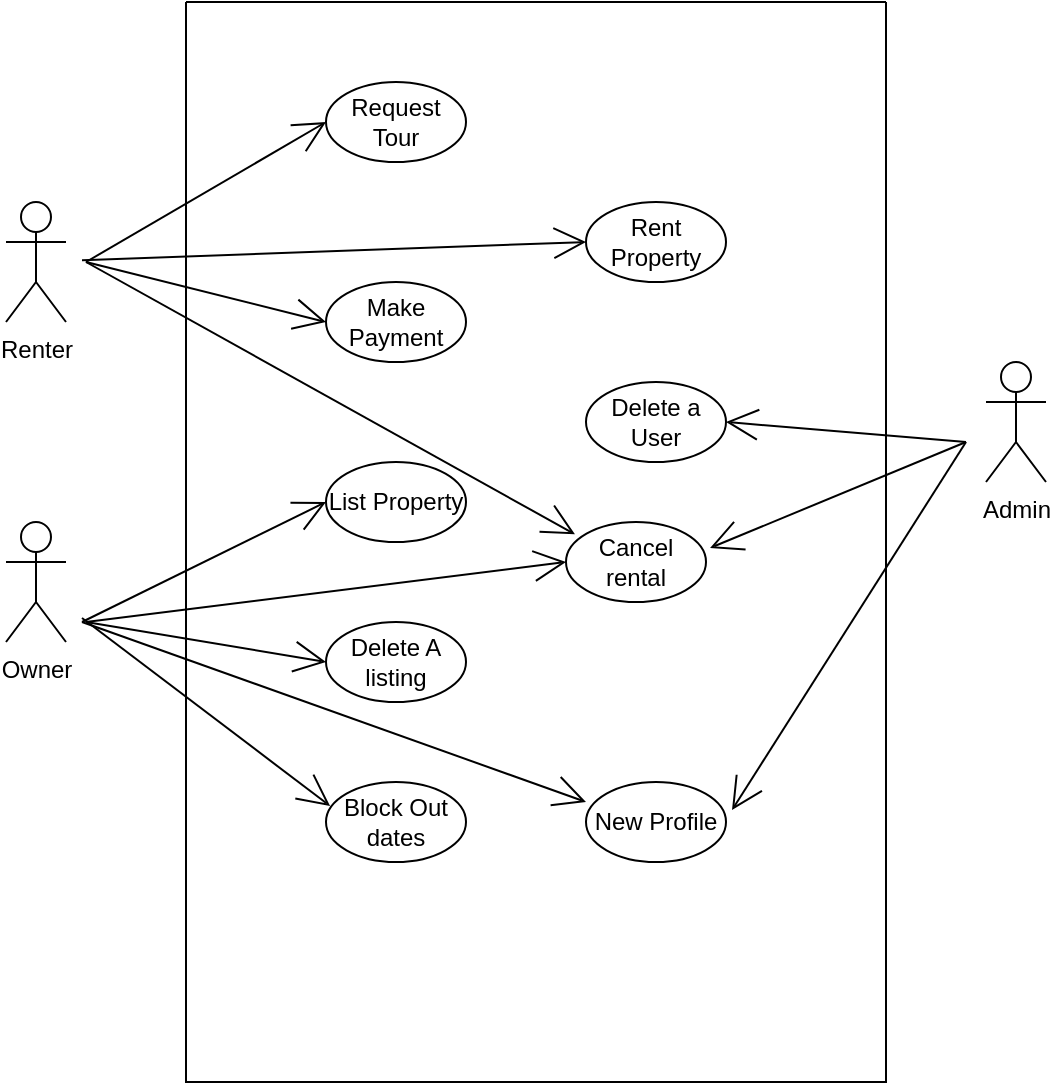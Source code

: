 <mxfile version="15.3.5" type="github">
  <diagram id="bkccWslCO0jRq3OM-X9I" name="Page-1">
    <mxGraphModel dx="788" dy="538" grid="1" gridSize="10" guides="1" tooltips="1" connect="1" arrows="1" fold="1" page="1" pageScale="1" pageWidth="850" pageHeight="1100" math="0" shadow="0">
      <root>
        <mxCell id="0" />
        <mxCell id="1" parent="0" />
        <mxCell id="RAD0ITG-xZBbuQn9qpgh-1" value="Admin" style="shape=umlActor;verticalLabelPosition=bottom;verticalAlign=top;html=1;outlineConnect=0;hachureGap=4;pointerEvents=0;" vertex="1" parent="1">
          <mxGeometry x="610" y="240" width="30" height="60" as="geometry" />
        </mxCell>
        <mxCell id="RAD0ITG-xZBbuQn9qpgh-35" style="edgeStyle=none;curved=1;rounded=0;orthogonalLoop=1;jettySize=auto;html=1;endArrow=open;startSize=14;endSize=14;sourcePerimeterSpacing=8;targetPerimeterSpacing=8;entryX=0;entryY=0.5;entryDx=0;entryDy=0;" edge="1" parent="1" source="RAD0ITG-xZBbuQn9qpgh-2" target="RAD0ITG-xZBbuQn9qpgh-9">
          <mxGeometry relative="1" as="geometry" />
        </mxCell>
        <mxCell id="RAD0ITG-xZBbuQn9qpgh-2" value="Renter" style="shape=umlActor;verticalLabelPosition=bottom;verticalAlign=top;html=1;outlineConnect=0;hachureGap=4;pointerEvents=0;" vertex="1" parent="1">
          <mxGeometry x="120" y="160" width="30" height="60" as="geometry" />
        </mxCell>
        <mxCell id="RAD0ITG-xZBbuQn9qpgh-25" value="" style="edgeStyle=none;curved=1;rounded=0;orthogonalLoop=1;jettySize=auto;html=1;endArrow=open;startSize=14;endSize=14;sourcePerimeterSpacing=8;targetPerimeterSpacing=8;entryX=0.029;entryY=0.3;entryDx=0;entryDy=0;entryPerimeter=0;" edge="1" parent="1" target="RAD0ITG-xZBbuQn9qpgh-20">
          <mxGeometry relative="1" as="geometry">
            <mxPoint x="158" y="368" as="sourcePoint" />
            <mxPoint x="177" y="350" as="targetPoint" />
            <Array as="points" />
          </mxGeometry>
        </mxCell>
        <mxCell id="RAD0ITG-xZBbuQn9qpgh-30" style="edgeStyle=none;curved=1;rounded=0;orthogonalLoop=1;jettySize=auto;html=1;endArrow=open;startSize=14;endSize=14;sourcePerimeterSpacing=8;targetPerimeterSpacing=8;entryX=0;entryY=0.25;entryDx=0;entryDy=0;entryPerimeter=0;" edge="1" parent="1" target="RAD0ITG-xZBbuQn9qpgh-11">
          <mxGeometry relative="1" as="geometry">
            <mxPoint x="158" y="370" as="sourcePoint" />
          </mxGeometry>
        </mxCell>
        <mxCell id="RAD0ITG-xZBbuQn9qpgh-31" style="edgeStyle=none;curved=1;rounded=0;orthogonalLoop=1;jettySize=auto;html=1;endArrow=open;startSize=14;endSize=14;sourcePerimeterSpacing=8;targetPerimeterSpacing=8;entryX=0;entryY=0.5;entryDx=0;entryDy=0;" edge="1" parent="1" target="RAD0ITG-xZBbuQn9qpgh-29">
          <mxGeometry relative="1" as="geometry">
            <mxPoint x="158" y="370" as="sourcePoint" />
            <mxPoint x="340" y="345" as="targetPoint" />
          </mxGeometry>
        </mxCell>
        <mxCell id="RAD0ITG-xZBbuQn9qpgh-3" value="Owner" style="shape=umlActor;verticalLabelPosition=bottom;verticalAlign=top;html=1;outlineConnect=0;hachureGap=4;pointerEvents=0;" vertex="1" parent="1">
          <mxGeometry x="120" y="320" width="30" height="60" as="geometry" />
        </mxCell>
        <mxCell id="RAD0ITG-xZBbuQn9qpgh-15" value="" style="swimlane;startSize=0;hachureGap=4;pointerEvents=0;" vertex="1" parent="1">
          <mxGeometry x="210" y="60" width="350" height="540" as="geometry" />
        </mxCell>
        <mxCell id="RAD0ITG-xZBbuQn9qpgh-13" value="Request Tour" style="ellipse;whiteSpace=wrap;html=1;hachureGap=4;pointerEvents=0;" vertex="1" parent="RAD0ITG-xZBbuQn9qpgh-15">
          <mxGeometry x="70" y="40" width="70" height="40" as="geometry" />
        </mxCell>
        <mxCell id="RAD0ITG-xZBbuQn9qpgh-11" value="New Profile" style="ellipse;whiteSpace=wrap;html=1;hachureGap=4;pointerEvents=0;" vertex="1" parent="RAD0ITG-xZBbuQn9qpgh-15">
          <mxGeometry x="200" y="390" width="70" height="40" as="geometry" />
        </mxCell>
        <mxCell id="RAD0ITG-xZBbuQn9qpgh-9" value="Rent Property" style="ellipse;whiteSpace=wrap;html=1;hachureGap=4;pointerEvents=0;" vertex="1" parent="RAD0ITG-xZBbuQn9qpgh-15">
          <mxGeometry x="200" y="100" width="70" height="40" as="geometry" />
        </mxCell>
        <mxCell id="RAD0ITG-xZBbuQn9qpgh-10" value="Make Payment" style="ellipse;whiteSpace=wrap;html=1;hachureGap=4;pointerEvents=0;" vertex="1" parent="RAD0ITG-xZBbuQn9qpgh-15">
          <mxGeometry x="70" y="140" width="70" height="40" as="geometry" />
        </mxCell>
        <mxCell id="RAD0ITG-xZBbuQn9qpgh-32" style="edgeStyle=none;curved=1;rounded=0;orthogonalLoop=1;jettySize=auto;html=1;endArrow=open;startSize=14;endSize=14;sourcePerimeterSpacing=8;targetPerimeterSpacing=8;entryX=1;entryY=0.5;entryDx=0;entryDy=0;" edge="1" parent="RAD0ITG-xZBbuQn9qpgh-15" target="RAD0ITG-xZBbuQn9qpgh-17">
          <mxGeometry relative="1" as="geometry">
            <mxPoint x="390" y="220" as="sourcePoint" />
            <mxPoint x="390" y="220" as="targetPoint" />
          </mxGeometry>
        </mxCell>
        <mxCell id="RAD0ITG-xZBbuQn9qpgh-17" value="Delete a User" style="ellipse;whiteSpace=wrap;html=1;hachureGap=4;pointerEvents=0;" vertex="1" parent="RAD0ITG-xZBbuQn9qpgh-15">
          <mxGeometry x="200" y="190" width="70" height="40" as="geometry" />
        </mxCell>
        <mxCell id="RAD0ITG-xZBbuQn9qpgh-19" value="Delete A listing" style="ellipse;whiteSpace=wrap;html=1;hachureGap=4;pointerEvents=0;" vertex="1" parent="RAD0ITG-xZBbuQn9qpgh-15">
          <mxGeometry x="70" y="310" width="70" height="40" as="geometry" />
        </mxCell>
        <mxCell id="RAD0ITG-xZBbuQn9qpgh-20" value="Block Out dates" style="ellipse;whiteSpace=wrap;html=1;hachureGap=4;pointerEvents=0;" vertex="1" parent="RAD0ITG-xZBbuQn9qpgh-15">
          <mxGeometry x="70" y="390" width="70" height="40" as="geometry" />
        </mxCell>
        <mxCell id="RAD0ITG-xZBbuQn9qpgh-29" value="List Property" style="ellipse;whiteSpace=wrap;html=1;hachureGap=4;pointerEvents=0;" vertex="1" parent="RAD0ITG-xZBbuQn9qpgh-15">
          <mxGeometry x="70" y="230" width="70" height="40" as="geometry" />
        </mxCell>
        <mxCell id="RAD0ITG-xZBbuQn9qpgh-12" value="Cancel rental" style="ellipse;whiteSpace=wrap;html=1;hachureGap=4;pointerEvents=0;" vertex="1" parent="RAD0ITG-xZBbuQn9qpgh-15">
          <mxGeometry x="190" y="260" width="70" height="40" as="geometry" />
        </mxCell>
        <mxCell id="RAD0ITG-xZBbuQn9qpgh-26" value="" style="edgeStyle=none;curved=1;rounded=0;orthogonalLoop=1;jettySize=auto;html=1;endArrow=open;startSize=14;endSize=14;sourcePerimeterSpacing=8;targetPerimeterSpacing=8;entryX=0;entryY=0.5;entryDx=0;entryDy=0;" edge="1" parent="1" target="RAD0ITG-xZBbuQn9qpgh-19">
          <mxGeometry relative="1" as="geometry">
            <mxPoint x="160" y="370" as="sourcePoint" />
            <mxPoint x="292.03" y="472" as="targetPoint" />
          </mxGeometry>
        </mxCell>
        <mxCell id="RAD0ITG-xZBbuQn9qpgh-33" style="edgeStyle=none;curved=1;rounded=0;orthogonalLoop=1;jettySize=auto;html=1;endArrow=open;startSize=14;endSize=14;sourcePerimeterSpacing=8;targetPerimeterSpacing=8;entryX=1.029;entryY=0.325;entryDx=0;entryDy=0;entryPerimeter=0;" edge="1" parent="1" target="RAD0ITG-xZBbuQn9qpgh-12">
          <mxGeometry relative="1" as="geometry">
            <mxPoint x="600" y="280" as="sourcePoint" />
            <mxPoint x="490" y="280" as="targetPoint" />
          </mxGeometry>
        </mxCell>
        <mxCell id="RAD0ITG-xZBbuQn9qpgh-34" style="edgeStyle=none;curved=1;rounded=0;orthogonalLoop=1;jettySize=auto;html=1;endArrow=open;startSize=14;endSize=14;sourcePerimeterSpacing=8;targetPerimeterSpacing=8;entryX=1.043;entryY=0.35;entryDx=0;entryDy=0;entryPerimeter=0;" edge="1" parent="1" target="RAD0ITG-xZBbuQn9qpgh-11">
          <mxGeometry relative="1" as="geometry">
            <mxPoint x="600" y="280" as="sourcePoint" />
            <mxPoint x="500" y="290" as="targetPoint" />
          </mxGeometry>
        </mxCell>
        <mxCell id="RAD0ITG-xZBbuQn9qpgh-36" style="edgeStyle=none;curved=1;rounded=0;orthogonalLoop=1;jettySize=auto;html=1;endArrow=open;startSize=14;endSize=14;sourcePerimeterSpacing=8;targetPerimeterSpacing=8;entryX=0;entryY=0.5;entryDx=0;entryDy=0;" edge="1" parent="1" target="RAD0ITG-xZBbuQn9qpgh-10">
          <mxGeometry relative="1" as="geometry">
            <mxPoint x="160" y="190" as="sourcePoint" />
            <mxPoint x="420" y="190" as="targetPoint" />
          </mxGeometry>
        </mxCell>
        <mxCell id="RAD0ITG-xZBbuQn9qpgh-37" style="edgeStyle=none;curved=1;rounded=0;orthogonalLoop=1;jettySize=auto;html=1;endArrow=open;startSize=14;endSize=14;sourcePerimeterSpacing=8;targetPerimeterSpacing=8;entryX=0;entryY=0.5;entryDx=0;entryDy=0;" edge="1" parent="1" target="RAD0ITG-xZBbuQn9qpgh-13">
          <mxGeometry relative="1" as="geometry">
            <mxPoint x="160" y="190" as="sourcePoint" />
            <mxPoint x="430" y="200" as="targetPoint" />
          </mxGeometry>
        </mxCell>
        <mxCell id="RAD0ITG-xZBbuQn9qpgh-38" style="edgeStyle=none;curved=1;rounded=0;orthogonalLoop=1;jettySize=auto;html=1;endArrow=open;startSize=14;endSize=14;sourcePerimeterSpacing=8;targetPerimeterSpacing=8;entryX=0.064;entryY=0.154;entryDx=0;entryDy=0;entryPerimeter=0;" edge="1" parent="1" target="RAD0ITG-xZBbuQn9qpgh-12">
          <mxGeometry relative="1" as="geometry">
            <mxPoint x="160" y="190" as="sourcePoint" />
            <mxPoint x="440" y="210" as="targetPoint" />
          </mxGeometry>
        </mxCell>
        <mxCell id="RAD0ITG-xZBbuQn9qpgh-39" style="edgeStyle=none;curved=1;rounded=0;orthogonalLoop=1;jettySize=auto;html=1;endArrow=open;startSize=14;endSize=14;sourcePerimeterSpacing=8;targetPerimeterSpacing=8;entryX=0;entryY=0.5;entryDx=0;entryDy=0;" edge="1" parent="1" target="RAD0ITG-xZBbuQn9qpgh-12">
          <mxGeometry relative="1" as="geometry">
            <mxPoint x="160" y="370" as="sourcePoint" />
            <mxPoint x="450" y="220" as="targetPoint" />
          </mxGeometry>
        </mxCell>
      </root>
    </mxGraphModel>
  </diagram>
</mxfile>
